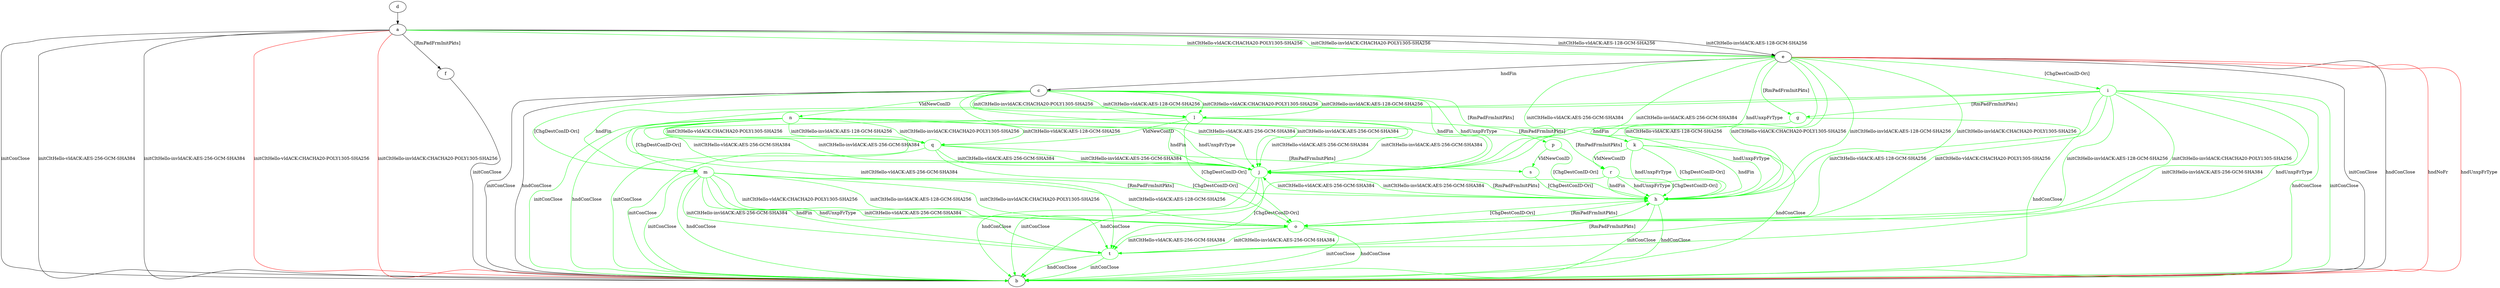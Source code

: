 digraph "" {
	a -> b	[key=0,
		label="initConClose "];
	a -> b	[key=1,
		label="initCltHello-vldACK:AES-256-GCM-SHA384 "];
	a -> b	[key=2,
		label="initCltHello-invldACK:AES-256-GCM-SHA384 "];
	a -> b	[key=3,
		color=red,
		label="initCltHello-vldACK:CHACHA20-POLY1305-SHA256 "];
	a -> b	[key=4,
		color=red,
		label="initCltHello-invldACK:CHACHA20-POLY1305-SHA256 "];
	a -> e	[key=0,
		label="initCltHello-vldACK:AES-128-GCM-SHA256 "];
	a -> e	[key=1,
		label="initCltHello-invldACK:AES-128-GCM-SHA256 "];
	a -> e	[key=2,
		color=green,
		label="initCltHello-vldACK:CHACHA20-POLY1305-SHA256 "];
	a -> e	[key=3,
		color=green,
		label="initCltHello-invldACK:CHACHA20-POLY1305-SHA256 "];
	a -> f	[key=0,
		label="[RmPadFrmInitPkts] "];
	c -> b	[key=0,
		label="initConClose "];
	c -> b	[key=1,
		label="hndConClose "];
	j	[color=green];
	c -> j	[key=0,
		color=green,
		label="initCltHello-vldACK:AES-256-GCM-SHA384 "];
	c -> j	[key=1,
		color=green,
		label="initCltHello-invldACK:AES-256-GCM-SHA384 "];
	c -> j	[key=2,
		color=green,
		label="hndFin "];
	c -> j	[key=3,
		color=green,
		label="hndUnxpFrType "];
	k	[color=green];
	c -> k	[key=0,
		color=green,
		label="[RmPadFrmInitPkts] "];
	l	[color=green];
	c -> l	[key=0,
		color=green,
		label="initCltHello-vldACK:AES-128-GCM-SHA256 "];
	c -> l	[key=1,
		color=green,
		label="initCltHello-vldACK:CHACHA20-POLY1305-SHA256 "];
	c -> l	[key=2,
		color=green,
		label="initCltHello-invldACK:AES-128-GCM-SHA256 "];
	c -> l	[key=3,
		color=green,
		label="initCltHello-invldACK:CHACHA20-POLY1305-SHA256 "];
	m	[color=green];
	c -> m	[key=0,
		color=green,
		label="[ChgDestConID-Ori] "];
	n	[color=green];
	c -> n	[key=0,
		color=green,
		label="VldNewConID "];
	d -> a	[key=0];
	e -> b	[key=0,
		label="initConClose "];
	e -> b	[key=1,
		label="hndConClose "];
	e -> b	[key=2,
		color=red,
		label="hndNoFr "];
	e -> b	[key=3,
		color=red,
		label="hndUnxpFrType "];
	e -> c	[key=0,
		label="hndFin "];
	g	[color=green];
	e -> g	[key=0,
		color=green,
		label="[RmPadFrmInitPkts] "];
	h	[color=green];
	e -> h	[key=0,
		color=green,
		label="initCltHello-vldACK:AES-128-GCM-SHA256 "];
	e -> h	[key=1,
		color=green,
		label="initCltHello-vldACK:CHACHA20-POLY1305-SHA256 "];
	e -> h	[key=2,
		color=green,
		label="initCltHello-invldACK:AES-128-GCM-SHA256 "];
	e -> h	[key=3,
		color=green,
		label="initCltHello-invldACK:CHACHA20-POLY1305-SHA256 "];
	i	[color=green];
	e -> i	[key=0,
		color=green,
		label="[ChgDestConID-Ori] "];
	e -> j	[key=0,
		color=green,
		label="initCltHello-vldACK:AES-256-GCM-SHA384 "];
	e -> j	[key=1,
		color=green,
		label="initCltHello-invldACK:AES-256-GCM-SHA384 "];
	e -> j	[key=2,
		color=green,
		label="hndUnxpFrType "];
	f -> b	[key=0,
		label="initConClose "];
	g -> b	[key=0,
		color=green,
		label="hndConClose "];
	g -> h	[key=0,
		color=green,
		label="hndUnxpFrType "];
	g -> k	[key=0,
		color=green,
		label="hndFin "];
	h -> b	[key=0,
		color=green,
		label="initConClose "];
	h -> b	[key=1,
		color=green,
		label="hndConClose "];
	h -> j	[key=0,
		color=green,
		label="initCltHello-vldACK:AES-256-GCM-SHA384 "];
	h -> j	[key=1,
		color=green,
		label="initCltHello-invldACK:AES-256-GCM-SHA384 "];
	o	[color=green];
	h -> o	[key=0,
		color=green,
		label="[ChgDestConID-Ori] "];
	i -> b	[key=0,
		color=green,
		label="initConClose "];
	i -> b	[key=1,
		color=green,
		label="hndConClose "];
	i -> g	[key=0,
		color=green,
		label="[RmPadFrmInitPkts] "];
	i -> m	[key=0,
		color=green,
		label="hndFin "];
	i -> o	[key=0,
		color=green,
		label="initCltHello-vldACK:AES-128-GCM-SHA256 "];
	i -> o	[key=1,
		color=green,
		label="initCltHello-vldACK:CHACHA20-POLY1305-SHA256 "];
	i -> o	[key=2,
		color=green,
		label="initCltHello-invldACK:AES-128-GCM-SHA256 "];
	i -> o	[key=3,
		color=green,
		label="initCltHello-invldACK:CHACHA20-POLY1305-SHA256 "];
	t	[color=green];
	i -> t	[key=0,
		color=green,
		label="initCltHello-vldACK:AES-256-GCM-SHA384 "];
	i -> t	[key=1,
		color=green,
		label="initCltHello-invldACK:AES-256-GCM-SHA384 "];
	i -> t	[key=2,
		color=green,
		label="hndUnxpFrType "];
	j -> b	[key=0,
		color=green,
		label="initConClose "];
	j -> b	[key=1,
		color=green,
		label="hndConClose "];
	j -> h	[key=0,
		color=green,
		label="[RmPadFrmInitPkts] "];
	j -> t	[key=0,
		color=green,
		label="[ChgDestConID-Ori] "];
	k -> b	[key=0,
		color=green,
		label="hndConClose "];
	k -> h	[key=0,
		color=green,
		label="hndFin "];
	k -> h	[key=1,
		color=green,
		label="hndUnxpFrType "];
	k -> h	[key=2,
		color=green,
		label="[ChgDestConID-Ori] "];
	r	[color=green];
	k -> r	[key=0,
		color=green,
		label="VldNewConID "];
	l -> b	[key=0,
		color=green,
		label="initConClose "];
	l -> j	[key=0,
		color=green,
		label="initCltHello-vldACK:AES-256-GCM-SHA384 "];
	l -> j	[key=1,
		color=green,
		label="initCltHello-invldACK:AES-256-GCM-SHA384 "];
	l -> o	[key=0,
		color=green,
		label="[ChgDestConID-Ori] "];
	p	[color=green];
	l -> p	[key=0,
		color=green,
		label="[RmPadFrmInitPkts] "];
	q	[color=green];
	l -> q	[key=0,
		color=green,
		label="VldNewConID "];
	m -> b	[key=0,
		color=green,
		label="initConClose "];
	m -> b	[key=1,
		color=green,
		label="hndConClose "];
	m -> h	[key=0,
		color=green,
		label="[RmPadFrmInitPkts] "];
	m -> o	[key=0,
		color=green,
		label="initCltHello-vldACK:AES-128-GCM-SHA256 "];
	m -> o	[key=1,
		color=green,
		label="initCltHello-vldACK:CHACHA20-POLY1305-SHA256 "];
	m -> o	[key=2,
		color=green,
		label="initCltHello-invldACK:AES-128-GCM-SHA256 "];
	m -> o	[key=3,
		color=green,
		label="initCltHello-invldACK:CHACHA20-POLY1305-SHA256 "];
	m -> t	[key=0,
		color=green,
		label="initCltHello-vldACK:AES-256-GCM-SHA384 "];
	m -> t	[key=1,
		color=green,
		label="initCltHello-invldACK:AES-256-GCM-SHA384 "];
	m -> t	[key=2,
		color=green,
		label="hndFin "];
	m -> t	[key=3,
		color=green,
		label="hndUnxpFrType "];
	n -> b	[key=0,
		color=green,
		label="initConClose "];
	n -> b	[key=1,
		color=green,
		label="hndConClose "];
	n -> j	[key=0,
		color=green,
		label="initCltHello-vldACK:AES-256-GCM-SHA384 "];
	n -> j	[key=1,
		color=green,
		label="initCltHello-invldACK:AES-256-GCM-SHA384 "];
	n -> j	[key=2,
		color=green,
		label="hndFin "];
	n -> j	[key=3,
		color=green,
		label="hndUnxpFrType "];
	n -> m	[key=0,
		color=green,
		label="[ChgDestConID-Ori] "];
	n -> q	[key=0,
		color=green,
		label="initCltHello-vldACK:AES-128-GCM-SHA256 "];
	n -> q	[key=1,
		color=green,
		label="initCltHello-vldACK:CHACHA20-POLY1305-SHA256 "];
	n -> q	[key=2,
		color=green,
		label="initCltHello-invldACK:AES-128-GCM-SHA256 "];
	n -> q	[key=3,
		color=green,
		label="initCltHello-invldACK:CHACHA20-POLY1305-SHA256 "];
	n -> r	[key=0,
		color=green,
		label="[RmPadFrmInitPkts] "];
	o -> b	[key=0,
		color=green,
		label="initConClose "];
	o -> b	[key=1,
		color=green,
		label="hndConClose "];
	o -> h	[key=0,
		color=green,
		label="[RmPadFrmInitPkts] "];
	o -> t	[key=0,
		color=green,
		label="initCltHello-vldACK:AES-256-GCM-SHA384 "];
	o -> t	[key=1,
		color=green,
		label="initCltHello-invldACK:AES-256-GCM-SHA384 "];
	p -> h	[key=0,
		color=green,
		label="[ChgDestConID-Ori] "];
	s	[color=green];
	p -> s	[key=0,
		color=green,
		label="VldNewConID "];
	q -> b	[key=0,
		color=green,
		label="initConClose "];
	q -> j	[key=0,
		color=green,
		label="initCltHello-vldACK:AES-256-GCM-SHA384 "];
	q -> j	[key=1,
		color=green,
		label="initCltHello-invldACK:AES-256-GCM-SHA384 "];
	q -> o	[key=0,
		color=green,
		label="[ChgDestConID-Ori] "];
	q -> s	[key=0,
		color=green,
		label="[RmPadFrmInitPkts] "];
	r -> b	[key=0,
		color=green,
		label="hndConClose "];
	r -> h	[key=0,
		color=green,
		label="hndFin "];
	r -> h	[key=1,
		color=green,
		label="hndUnxpFrType "];
	r -> h	[key=2,
		color=green,
		label="[ChgDestConID-Ori] "];
	s -> h	[key=0,
		color=green,
		label="[ChgDestConID-Ori] "];
	t -> b	[key=0,
		color=green,
		label="initConClose "];
	t -> b	[key=1,
		color=green,
		label="hndConClose "];
	t -> h	[key=0,
		color=green,
		label="[RmPadFrmInitPkts] "];
}
